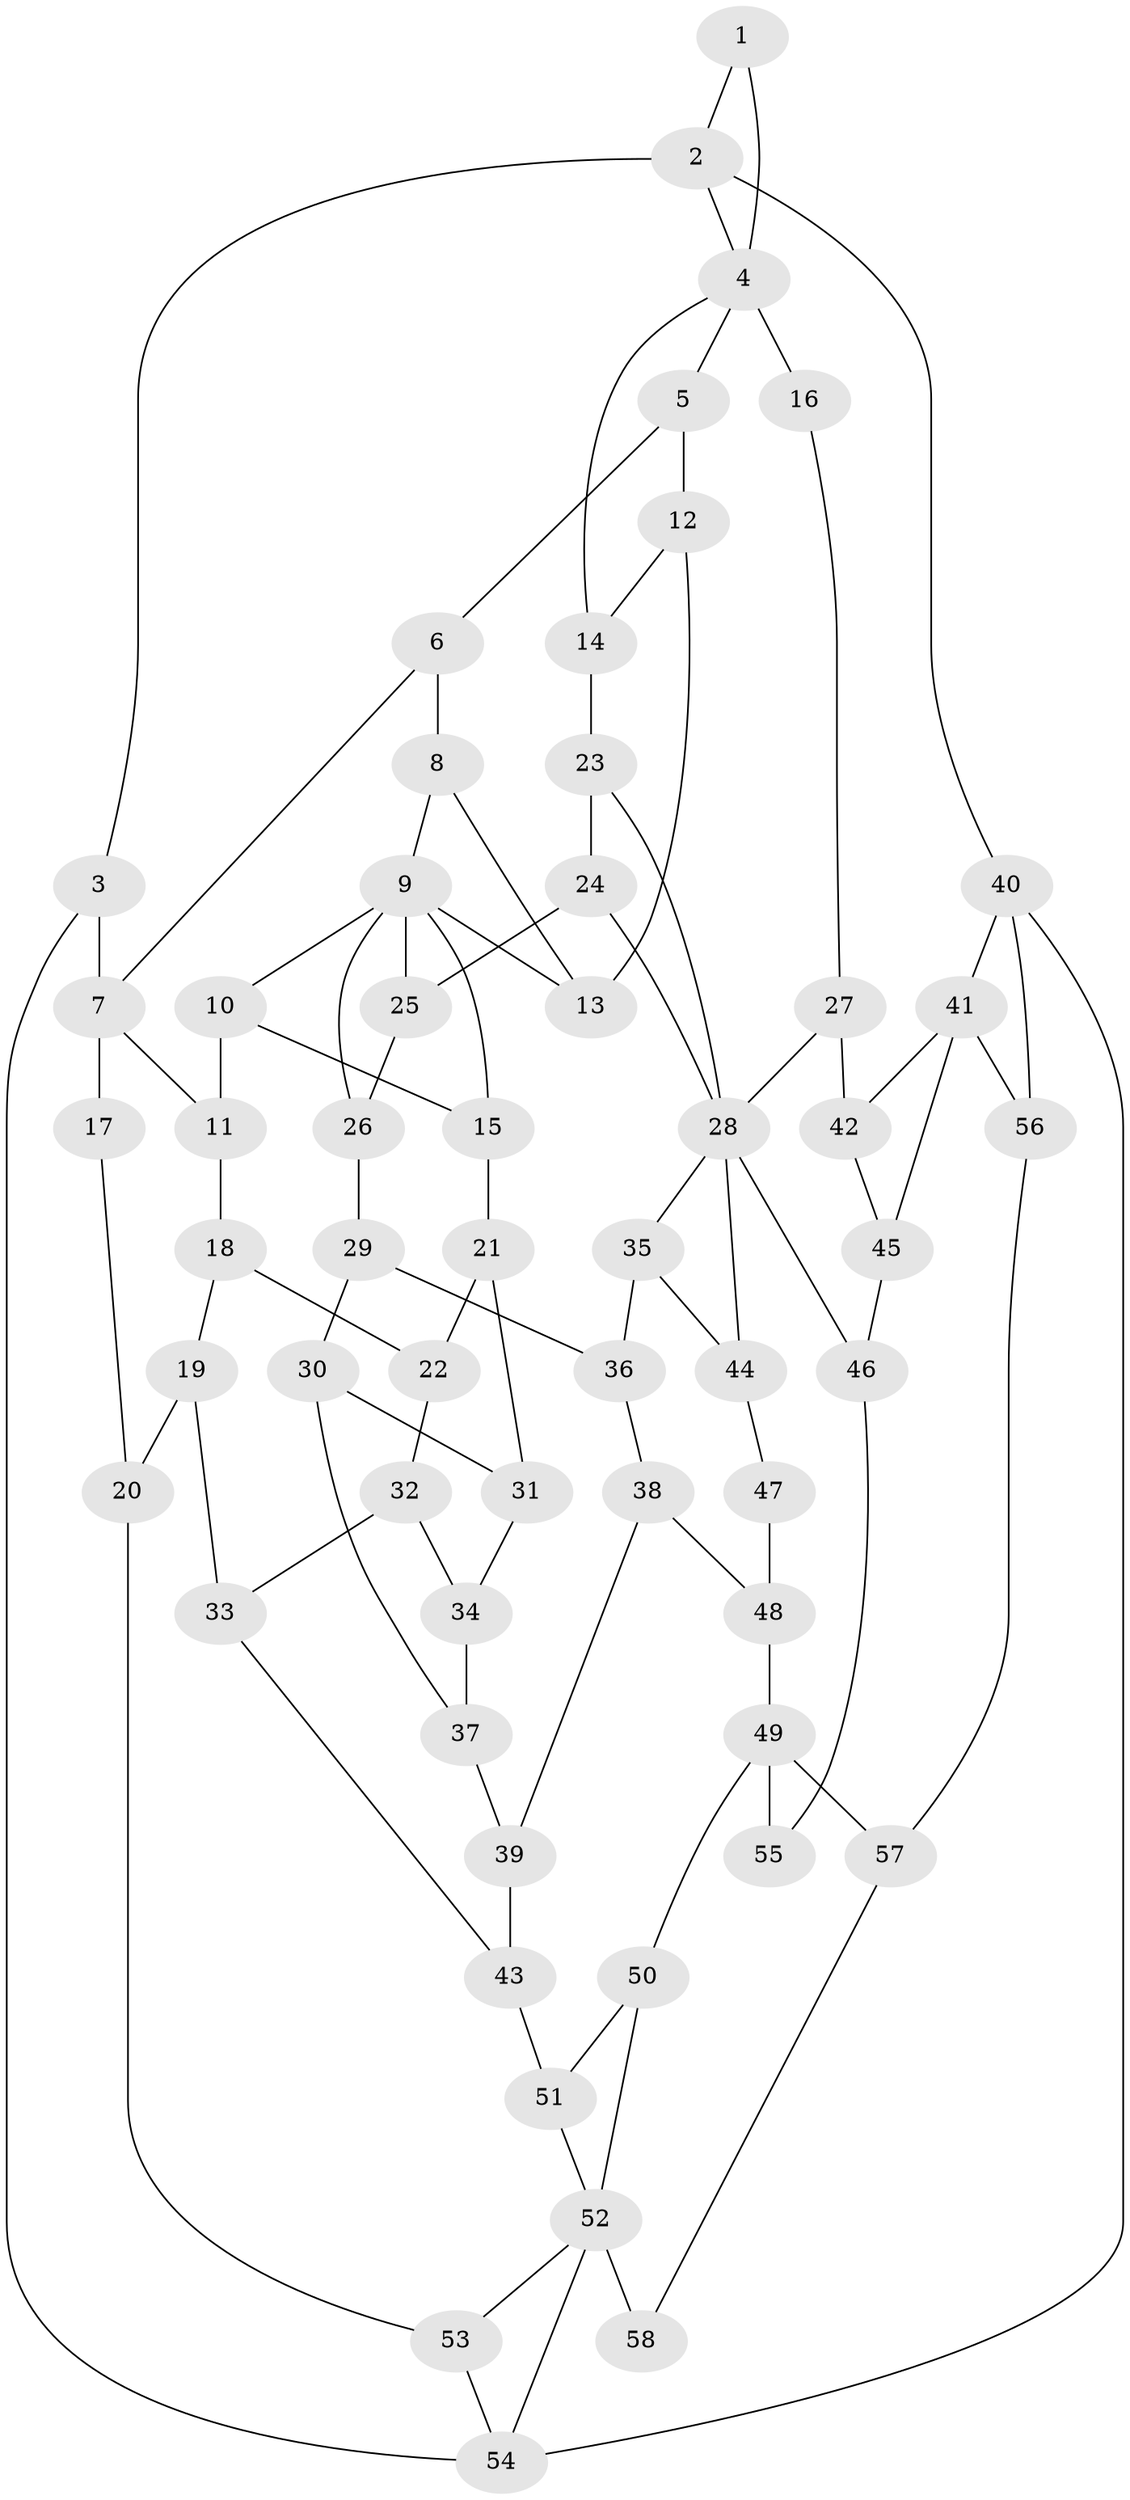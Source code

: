 // original degree distribution, {3: 0.024390243902439025, 5: 0.5365853658536586, 6: 0.2073170731707317, 4: 0.23170731707317074}
// Generated by graph-tools (version 1.1) at 2025/54/03/04/25 22:54:38]
// undirected, 58 vertices, 92 edges
graph export_dot {
  node [color=gray90,style=filled];
  1;
  2;
  3;
  4;
  5;
  6;
  7;
  8;
  9;
  10;
  11;
  12;
  13;
  14;
  15;
  16;
  17;
  18;
  19;
  20;
  21;
  22;
  23;
  24;
  25;
  26;
  27;
  28;
  29;
  30;
  31;
  32;
  33;
  34;
  35;
  36;
  37;
  38;
  39;
  40;
  41;
  42;
  43;
  44;
  45;
  46;
  47;
  48;
  49;
  50;
  51;
  52;
  53;
  54;
  55;
  56;
  57;
  58;
  1 -- 2 [weight=1.0];
  1 -- 4 [weight=1.0];
  2 -- 3 [weight=1.0];
  2 -- 4 [weight=1.0];
  2 -- 40 [weight=1.0];
  3 -- 7 [weight=2.0];
  3 -- 54 [weight=1.0];
  4 -- 5 [weight=1.0];
  4 -- 14 [weight=1.0];
  4 -- 16 [weight=2.0];
  5 -- 6 [weight=1.0];
  5 -- 12 [weight=1.0];
  6 -- 7 [weight=1.0];
  6 -- 8 [weight=1.0];
  7 -- 11 [weight=1.0];
  7 -- 17 [weight=2.0];
  8 -- 9 [weight=1.0];
  8 -- 13 [weight=1.0];
  9 -- 10 [weight=1.0];
  9 -- 13 [weight=1.0];
  9 -- 15 [weight=1.0];
  9 -- 25 [weight=1.0];
  9 -- 26 [weight=1.0];
  10 -- 11 [weight=1.0];
  10 -- 15 [weight=1.0];
  11 -- 18 [weight=1.0];
  12 -- 13 [weight=1.0];
  12 -- 14 [weight=1.0];
  14 -- 23 [weight=1.0];
  15 -- 21 [weight=1.0];
  16 -- 27 [weight=1.0];
  17 -- 20 [weight=1.0];
  18 -- 19 [weight=1.0];
  18 -- 22 [weight=1.0];
  19 -- 20 [weight=1.0];
  19 -- 33 [weight=1.0];
  20 -- 53 [weight=1.0];
  21 -- 22 [weight=1.0];
  21 -- 31 [weight=1.0];
  22 -- 32 [weight=1.0];
  23 -- 24 [weight=1.0];
  23 -- 28 [weight=1.0];
  24 -- 25 [weight=1.0];
  24 -- 28 [weight=1.0];
  25 -- 26 [weight=1.0];
  26 -- 29 [weight=1.0];
  27 -- 28 [weight=1.0];
  27 -- 42 [weight=1.0];
  28 -- 35 [weight=1.0];
  28 -- 44 [weight=1.0];
  28 -- 46 [weight=1.0];
  29 -- 30 [weight=1.0];
  29 -- 36 [weight=1.0];
  30 -- 31 [weight=1.0];
  30 -- 37 [weight=1.0];
  31 -- 34 [weight=1.0];
  32 -- 33 [weight=1.0];
  32 -- 34 [weight=1.0];
  33 -- 43 [weight=1.0];
  34 -- 37 [weight=1.0];
  35 -- 36 [weight=1.0];
  35 -- 44 [weight=1.0];
  36 -- 38 [weight=1.0];
  37 -- 39 [weight=1.0];
  38 -- 39 [weight=1.0];
  38 -- 48 [weight=1.0];
  39 -- 43 [weight=1.0];
  40 -- 41 [weight=1.0];
  40 -- 54 [weight=1.0];
  40 -- 56 [weight=1.0];
  41 -- 42 [weight=1.0];
  41 -- 45 [weight=1.0];
  41 -- 56 [weight=1.0];
  42 -- 45 [weight=1.0];
  43 -- 51 [weight=1.0];
  44 -- 47 [weight=1.0];
  45 -- 46 [weight=1.0];
  46 -- 55 [weight=1.0];
  47 -- 48 [weight=2.0];
  48 -- 49 [weight=2.0];
  49 -- 50 [weight=1.0];
  49 -- 55 [weight=2.0];
  49 -- 57 [weight=1.0];
  50 -- 51 [weight=1.0];
  50 -- 52 [weight=1.0];
  51 -- 52 [weight=1.0];
  52 -- 53 [weight=1.0];
  52 -- 54 [weight=1.0];
  52 -- 58 [weight=2.0];
  53 -- 54 [weight=1.0];
  56 -- 57 [weight=1.0];
  57 -- 58 [weight=1.0];
}
